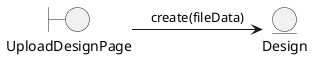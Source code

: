 @startuml
skinparam backgroundColor transparent
boundary UploadDesignPage
entity Design

(UploadDesignPage) -> (Design): create(fileData)
@enduml
